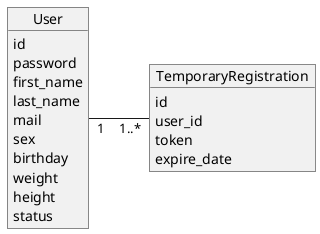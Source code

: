 @startuml
left to right direction

object User
User : id
User : password
User : first_name
User : last_name
User : mail
User : sex
User : birthday
User : weight
User : height   
User : status

object TemporaryRegistration
TemporaryRegistration : id
TemporaryRegistration : user_id
TemporaryRegistration : token
TemporaryRegistration : expire_date

User "1"--"1..*" TemporaryRegistration

@enduml